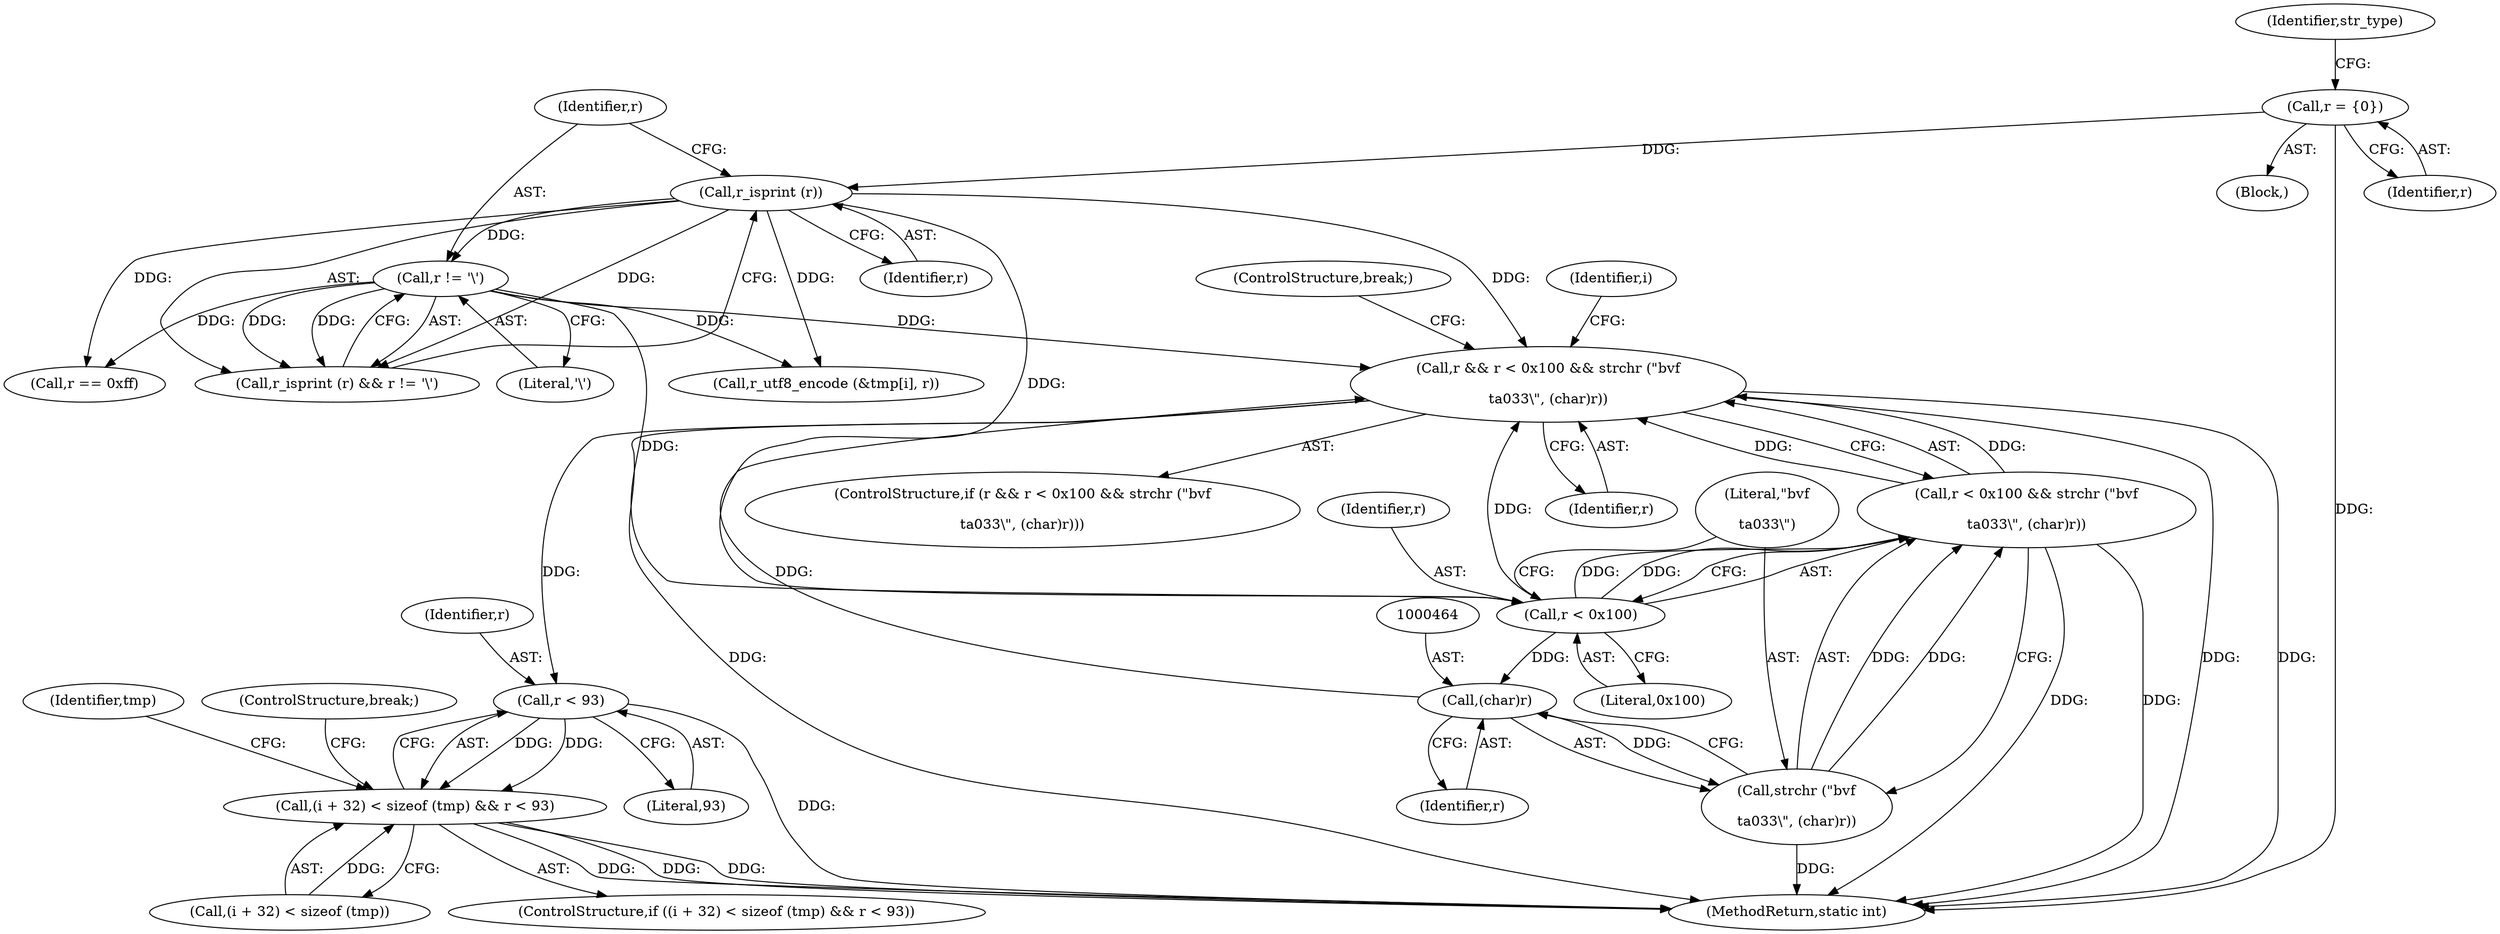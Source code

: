 digraph "0_radare2_3fcf41ed96ffa25b38029449520c8d0a198745f3@API" {
"1000455" [label="(Call,r && r < 0x100 && strchr (\"\b\v\f\n\r\t\a\033\\\", (char)r))"];
"1000458" [label="(Call,r < 0x100)"];
"1000426" [label="(Call,r != '\\')"];
"1000424" [label="(Call,r_isprint (r))"];
"1000336" [label="(Call,r = {0})"];
"1000463" [label="(Call,(char)r)"];
"1000457" [label="(Call,r < 0x100 && strchr (\"\b\v\f\n\r\t\a\033\\\", (char)r))"];
"1000461" [label="(Call,strchr (\"\b\v\f\n\r\t\a\033\\\", (char)r))"];
"1000475" [label="(Call,r < 93)"];
"1000468" [label="(Call,(i + 32) < sizeof (tmp) && r < 93)"];
"1000465" [label="(Identifier,r)"];
"1000336" [label="(Call,r = {0})"];
"1000455" [label="(Call,r && r < 0x100 && strchr (\"\b\v\f\n\r\t\a\033\\\", (char)r))"];
"1000477" [label="(Literal,93)"];
"1000461" [label="(Call,strchr (\"\b\v\f\n\r\t\a\033\\\", (char)r))"];
"1000476" [label="(Identifier,r)"];
"1000436" [label="(Call,r == 0xff)"];
"1000454" [label="(ControlStructure,if (r && r < 0x100 && strchr (\"\b\v\f\n\r\t\a\033\\\", (char)r)))"];
"1000469" [label="(Call,(i + 32) < sizeof (tmp))"];
"1000463" [label="(Call,(char)r)"];
"1000458" [label="(Call,r < 0x100)"];
"1000424" [label="(Call,r_isprint (r))"];
"1000337" [label="(Identifier,r)"];
"1000505" [label="(ControlStructure,break;)"];
"1000475" [label="(Call,r < 93)"];
"1000457" [label="(Call,r < 0x100 && strchr (\"\b\v\f\n\r\t\a\033\\\", (char)r))"];
"1000468" [label="(Call,(i + 32) < sizeof (tmp) && r < 93)"];
"1000428" [label="(Literal,'\\')"];
"1000425" [label="(Identifier,r)"];
"1000497" [label="(ControlStructure,break;)"];
"1000456" [label="(Identifier,r)"];
"1000445" [label="(Call,r_utf8_encode (&tmp[i], r))"];
"1000701" [label="(MethodReturn,static int)"];
"1000340" [label="(Identifier,str_type)"];
"1000467" [label="(ControlStructure,if ((i + 32) < sizeof (tmp) && r < 93))"];
"1000334" [label="(Block,)"];
"1000426" [label="(Call,r != '\\')"];
"1000427" [label="(Identifier,r)"];
"1000462" [label="(Literal,\"\b\v\f\n\r\t\a\033\\\")"];
"1000471" [label="(Identifier,i)"];
"1000481" [label="(Identifier,tmp)"];
"1000459" [label="(Identifier,r)"];
"1000423" [label="(Call,r_isprint (r) && r != '\\')"];
"1000460" [label="(Literal,0x100)"];
"1000455" -> "1000454"  [label="AST: "];
"1000455" -> "1000456"  [label="CFG: "];
"1000455" -> "1000457"  [label="CFG: "];
"1000456" -> "1000455"  [label="AST: "];
"1000457" -> "1000455"  [label="AST: "];
"1000471" -> "1000455"  [label="CFG: "];
"1000505" -> "1000455"  [label="CFG: "];
"1000455" -> "1000701"  [label="DDG: "];
"1000455" -> "1000701"  [label="DDG: "];
"1000455" -> "1000701"  [label="DDG: "];
"1000458" -> "1000455"  [label="DDG: "];
"1000426" -> "1000455"  [label="DDG: "];
"1000463" -> "1000455"  [label="DDG: "];
"1000424" -> "1000455"  [label="DDG: "];
"1000457" -> "1000455"  [label="DDG: "];
"1000457" -> "1000455"  [label="DDG: "];
"1000455" -> "1000475"  [label="DDG: "];
"1000458" -> "1000457"  [label="AST: "];
"1000458" -> "1000460"  [label="CFG: "];
"1000459" -> "1000458"  [label="AST: "];
"1000460" -> "1000458"  [label="AST: "];
"1000462" -> "1000458"  [label="CFG: "];
"1000457" -> "1000458"  [label="CFG: "];
"1000458" -> "1000457"  [label="DDG: "];
"1000458" -> "1000457"  [label="DDG: "];
"1000426" -> "1000458"  [label="DDG: "];
"1000424" -> "1000458"  [label="DDG: "];
"1000458" -> "1000463"  [label="DDG: "];
"1000426" -> "1000423"  [label="AST: "];
"1000426" -> "1000428"  [label="CFG: "];
"1000427" -> "1000426"  [label="AST: "];
"1000428" -> "1000426"  [label="AST: "];
"1000423" -> "1000426"  [label="CFG: "];
"1000426" -> "1000423"  [label="DDG: "];
"1000426" -> "1000423"  [label="DDG: "];
"1000424" -> "1000426"  [label="DDG: "];
"1000426" -> "1000436"  [label="DDG: "];
"1000426" -> "1000445"  [label="DDG: "];
"1000424" -> "1000423"  [label="AST: "];
"1000424" -> "1000425"  [label="CFG: "];
"1000425" -> "1000424"  [label="AST: "];
"1000427" -> "1000424"  [label="CFG: "];
"1000423" -> "1000424"  [label="CFG: "];
"1000424" -> "1000423"  [label="DDG: "];
"1000336" -> "1000424"  [label="DDG: "];
"1000424" -> "1000436"  [label="DDG: "];
"1000424" -> "1000445"  [label="DDG: "];
"1000336" -> "1000334"  [label="AST: "];
"1000336" -> "1000337"  [label="CFG: "];
"1000337" -> "1000336"  [label="AST: "];
"1000340" -> "1000336"  [label="CFG: "];
"1000336" -> "1000701"  [label="DDG: "];
"1000463" -> "1000461"  [label="AST: "];
"1000463" -> "1000465"  [label="CFG: "];
"1000464" -> "1000463"  [label="AST: "];
"1000465" -> "1000463"  [label="AST: "];
"1000461" -> "1000463"  [label="CFG: "];
"1000463" -> "1000461"  [label="DDG: "];
"1000457" -> "1000461"  [label="CFG: "];
"1000461" -> "1000457"  [label="AST: "];
"1000457" -> "1000701"  [label="DDG: "];
"1000457" -> "1000701"  [label="DDG: "];
"1000461" -> "1000457"  [label="DDG: "];
"1000461" -> "1000457"  [label="DDG: "];
"1000462" -> "1000461"  [label="AST: "];
"1000461" -> "1000701"  [label="DDG: "];
"1000475" -> "1000468"  [label="AST: "];
"1000475" -> "1000477"  [label="CFG: "];
"1000476" -> "1000475"  [label="AST: "];
"1000477" -> "1000475"  [label="AST: "];
"1000468" -> "1000475"  [label="CFG: "];
"1000475" -> "1000701"  [label="DDG: "];
"1000475" -> "1000468"  [label="DDG: "];
"1000475" -> "1000468"  [label="DDG: "];
"1000468" -> "1000467"  [label="AST: "];
"1000468" -> "1000469"  [label="CFG: "];
"1000469" -> "1000468"  [label="AST: "];
"1000481" -> "1000468"  [label="CFG: "];
"1000497" -> "1000468"  [label="CFG: "];
"1000468" -> "1000701"  [label="DDG: "];
"1000468" -> "1000701"  [label="DDG: "];
"1000468" -> "1000701"  [label="DDG: "];
"1000469" -> "1000468"  [label="DDG: "];
}

